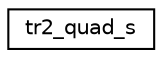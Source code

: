 digraph "Graphical Class Hierarchy"
{
 // INTERACTIVE_SVG=YES
  edge [fontname="Helvetica",fontsize="10",labelfontname="Helvetica",labelfontsize="10"];
  node [fontname="Helvetica",fontsize="10",shape=record];
  rankdir="LR";
  Node1 [label="tr2_quad_s",height=0.2,width=0.4,color="black", fillcolor="white", style="filled",URL="$_tomb_raider_8h.html#structtr2__quad__s"];
}
